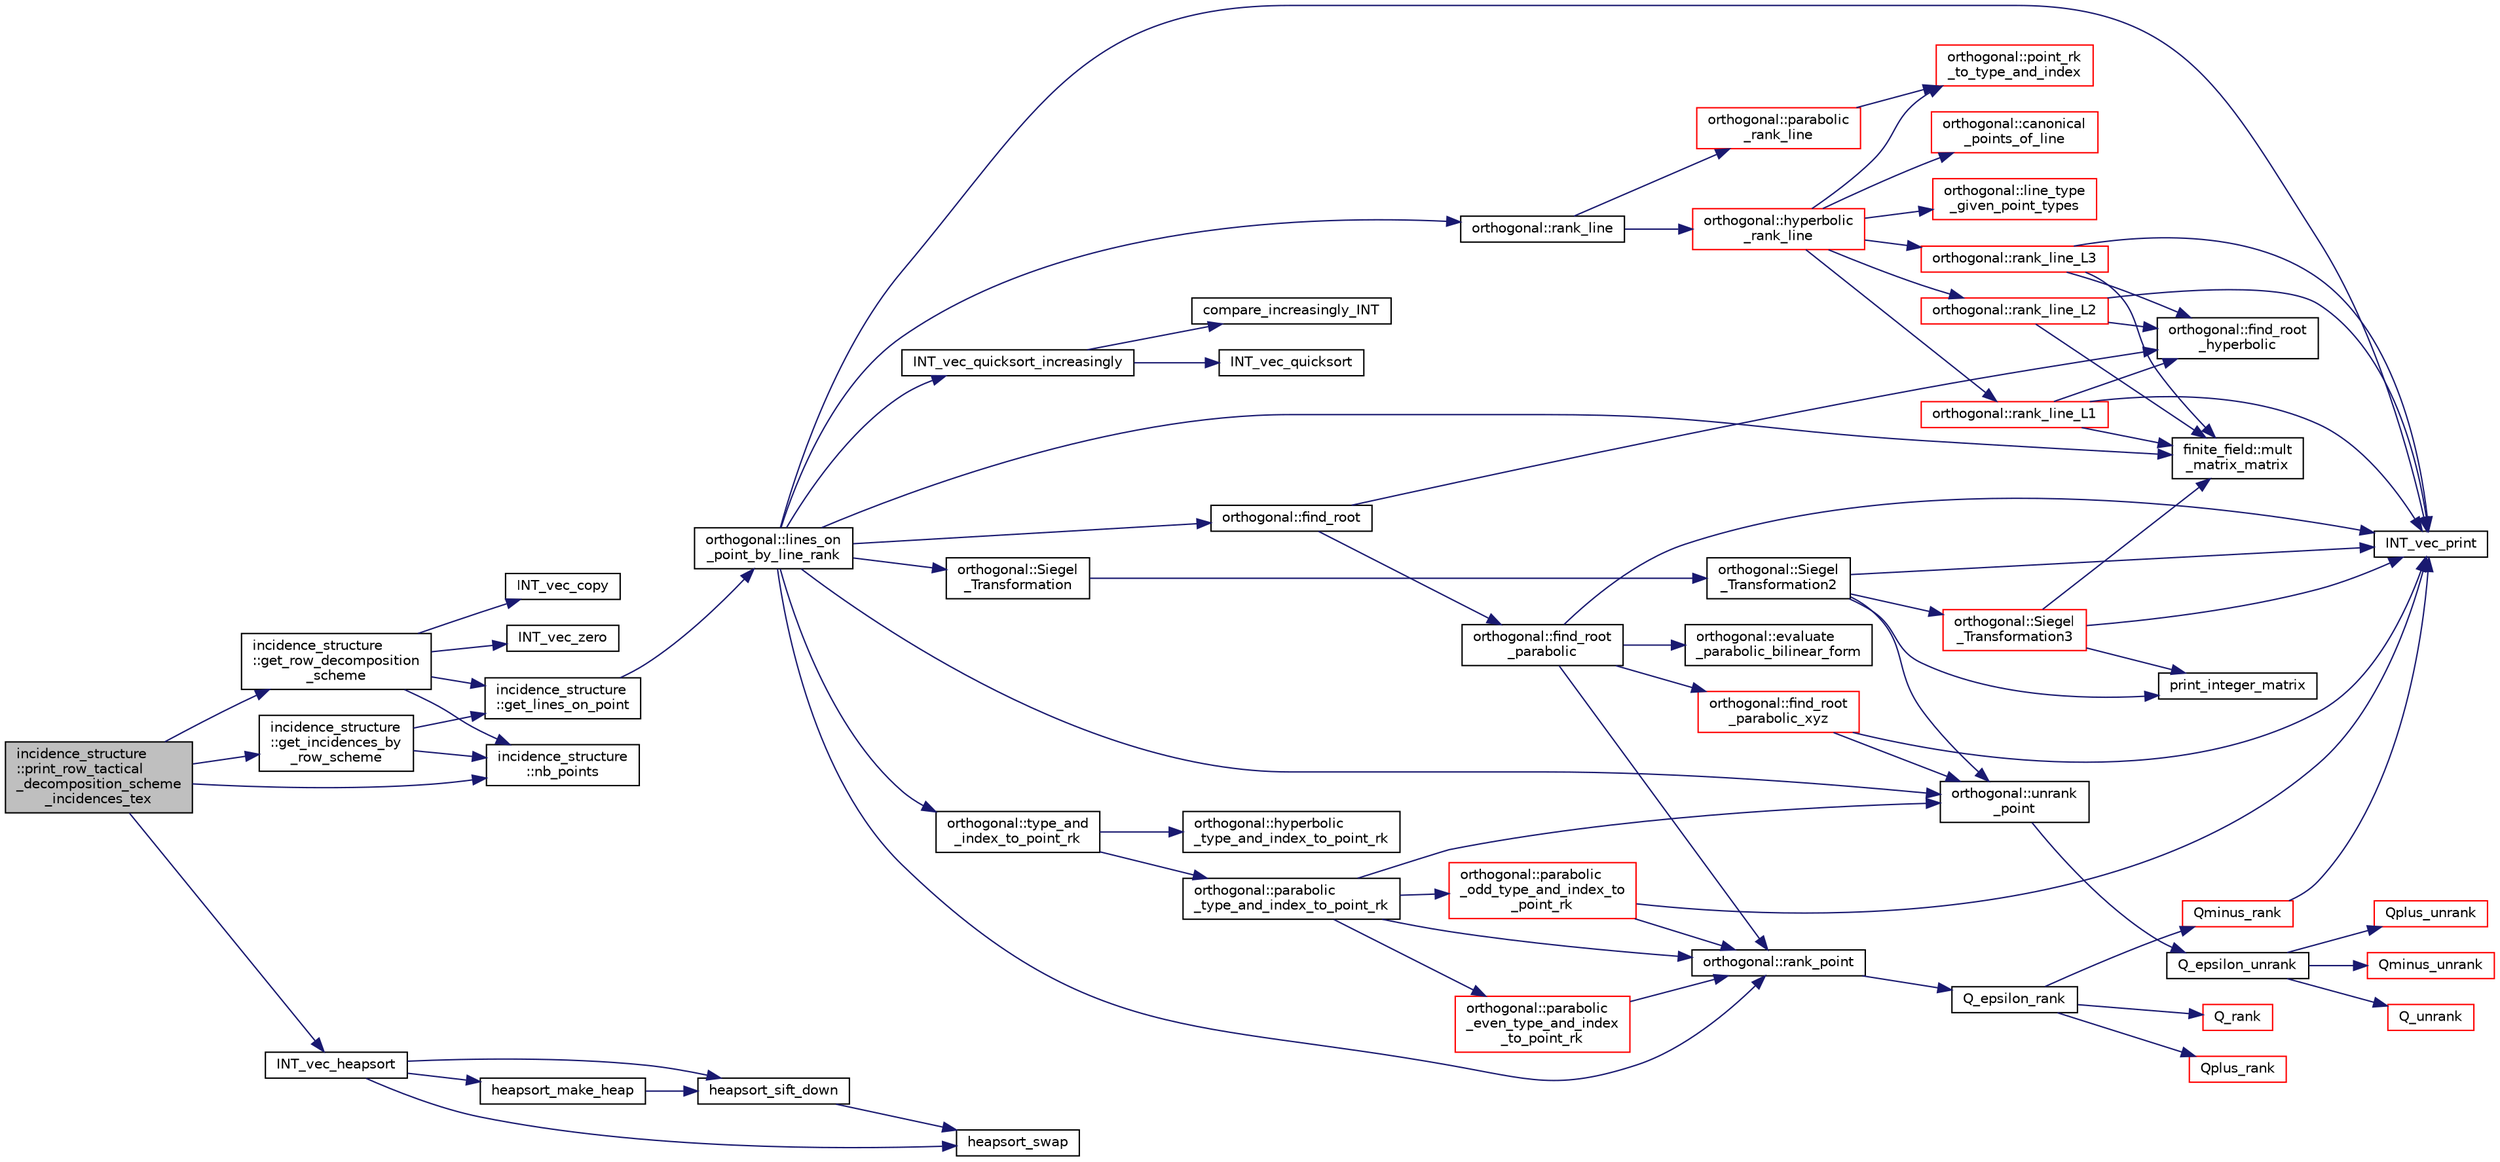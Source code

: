 digraph "incidence_structure::print_row_tactical_decomposition_scheme_incidences_tex"
{
  edge [fontname="Helvetica",fontsize="10",labelfontname="Helvetica",labelfontsize="10"];
  node [fontname="Helvetica",fontsize="10",shape=record];
  rankdir="LR";
  Node6152 [label="incidence_structure\l::print_row_tactical\l_decomposition_scheme\l_incidences_tex",height=0.2,width=0.4,color="black", fillcolor="grey75", style="filled", fontcolor="black"];
  Node6152 -> Node6153 [color="midnightblue",fontsize="10",style="solid",fontname="Helvetica"];
  Node6153 [label="incidence_structure\l::get_row_decomposition\l_scheme",height=0.2,width=0.4,color="black", fillcolor="white", style="filled",URL="$da/d8a/classincidence__structure.html#aa0ad04253ba8e75bb15900ee8b01c9aa"];
  Node6153 -> Node6154 [color="midnightblue",fontsize="10",style="solid",fontname="Helvetica"];
  Node6154 [label="INT_vec_zero",height=0.2,width=0.4,color="black", fillcolor="white", style="filled",URL="$df/dbf/sajeeb_8_c.html#aa8c9c7977203577026080f546fe4980f"];
  Node6153 -> Node6155 [color="midnightblue",fontsize="10",style="solid",fontname="Helvetica"];
  Node6155 [label="incidence_structure\l::get_lines_on_point",height=0.2,width=0.4,color="black", fillcolor="white", style="filled",URL="$da/d8a/classincidence__structure.html#a09148fd9478525b4a65c8e44833d1861"];
  Node6155 -> Node6156 [color="midnightblue",fontsize="10",style="solid",fontname="Helvetica"];
  Node6156 [label="orthogonal::lines_on\l_point_by_line_rank",height=0.2,width=0.4,color="black", fillcolor="white", style="filled",URL="$d7/daa/classorthogonal.html#adc21874b6da3cd3585c704994fb538aa"];
  Node6156 -> Node6157 [color="midnightblue",fontsize="10",style="solid",fontname="Helvetica"];
  Node6157 [label="orthogonal::type_and\l_index_to_point_rk",height=0.2,width=0.4,color="black", fillcolor="white", style="filled",URL="$d7/daa/classorthogonal.html#a319ef460cdfe3247d336c3fb482901eb"];
  Node6157 -> Node6158 [color="midnightblue",fontsize="10",style="solid",fontname="Helvetica"];
  Node6158 [label="orthogonal::hyperbolic\l_type_and_index_to_point_rk",height=0.2,width=0.4,color="black", fillcolor="white", style="filled",URL="$d7/daa/classorthogonal.html#af31cd843ff2e6eb4fe1ba9c49e62d1b8"];
  Node6157 -> Node6159 [color="midnightblue",fontsize="10",style="solid",fontname="Helvetica"];
  Node6159 [label="orthogonal::parabolic\l_type_and_index_to_point_rk",height=0.2,width=0.4,color="black", fillcolor="white", style="filled",URL="$d7/daa/classorthogonal.html#a67c316cf01b382762e6ac372f522d106"];
  Node6159 -> Node6160 [color="midnightblue",fontsize="10",style="solid",fontname="Helvetica"];
  Node6160 [label="orthogonal::unrank\l_point",height=0.2,width=0.4,color="black", fillcolor="white", style="filled",URL="$d7/daa/classorthogonal.html#ab655117100f7c66c19817b84ac5ac0a0"];
  Node6160 -> Node6161 [color="midnightblue",fontsize="10",style="solid",fontname="Helvetica"];
  Node6161 [label="Q_epsilon_unrank",height=0.2,width=0.4,color="black", fillcolor="white", style="filled",URL="$d4/d67/geometry_8h.html#af162c4d30d4a6528299e37551c353e7b"];
  Node6161 -> Node6162 [color="midnightblue",fontsize="10",style="solid",fontname="Helvetica"];
  Node6162 [label="Q_unrank",height=0.2,width=0.4,color="red", fillcolor="white", style="filled",URL="$db/da0/lib_2foundations_2geometry_2orthogonal__points_8_c.html#a6d02923d5b54ef796934e753e6f5b65b"];
  Node6161 -> Node6180 [color="midnightblue",fontsize="10",style="solid",fontname="Helvetica"];
  Node6180 [label="Qplus_unrank",height=0.2,width=0.4,color="red", fillcolor="white", style="filled",URL="$db/da0/lib_2foundations_2geometry_2orthogonal__points_8_c.html#ad50512edd586919700e033744b4a03c8"];
  Node6161 -> Node6181 [color="midnightblue",fontsize="10",style="solid",fontname="Helvetica"];
  Node6181 [label="Qminus_unrank",height=0.2,width=0.4,color="red", fillcolor="white", style="filled",URL="$db/da0/lib_2foundations_2geometry_2orthogonal__points_8_c.html#ac2dd18f435ab479095b836a483c12c7d"];
  Node6159 -> Node6182 [color="midnightblue",fontsize="10",style="solid",fontname="Helvetica"];
  Node6182 [label="orthogonal::rank_point",height=0.2,width=0.4,color="black", fillcolor="white", style="filled",URL="$d7/daa/classorthogonal.html#adb4f1528590a804b3c011a68c9ebf655"];
  Node6182 -> Node6183 [color="midnightblue",fontsize="10",style="solid",fontname="Helvetica"];
  Node6183 [label="Q_epsilon_rank",height=0.2,width=0.4,color="black", fillcolor="white", style="filled",URL="$d4/d67/geometry_8h.html#a0949e1151174e2988aa697cb31942e97"];
  Node6183 -> Node6184 [color="midnightblue",fontsize="10",style="solid",fontname="Helvetica"];
  Node6184 [label="Q_rank",height=0.2,width=0.4,color="red", fillcolor="white", style="filled",URL="$db/da0/lib_2foundations_2geometry_2orthogonal__points_8_c.html#ad2671f4db3224df1e22494b9d946375e"];
  Node6183 -> Node6200 [color="midnightblue",fontsize="10",style="solid",fontname="Helvetica"];
  Node6200 [label="Qplus_rank",height=0.2,width=0.4,color="red", fillcolor="white", style="filled",URL="$db/da0/lib_2foundations_2geometry_2orthogonal__points_8_c.html#aaa1be357d007a845ce2866169d63afb7"];
  Node6183 -> Node6201 [color="midnightblue",fontsize="10",style="solid",fontname="Helvetica"];
  Node6201 [label="Qminus_rank",height=0.2,width=0.4,color="red", fillcolor="white", style="filled",URL="$db/da0/lib_2foundations_2geometry_2orthogonal__points_8_c.html#aec3e3dad3c2c12fa081edab0af2cb91a"];
  Node6201 -> Node6190 [color="midnightblue",fontsize="10",style="solid",fontname="Helvetica"];
  Node6190 [label="INT_vec_print",height=0.2,width=0.4,color="black", fillcolor="white", style="filled",URL="$df/dbf/sajeeb_8_c.html#a79a5901af0b47dd0d694109543c027fe"];
  Node6159 -> Node6203 [color="midnightblue",fontsize="10",style="solid",fontname="Helvetica"];
  Node6203 [label="orthogonal::parabolic\l_even_type_and_index\l_to_point_rk",height=0.2,width=0.4,color="red", fillcolor="white", style="filled",URL="$d7/daa/classorthogonal.html#af43894039e8c5a8039f52b93dfa3ff77"];
  Node6203 -> Node6182 [color="midnightblue",fontsize="10",style="solid",fontname="Helvetica"];
  Node6159 -> Node6216 [color="midnightblue",fontsize="10",style="solid",fontname="Helvetica"];
  Node6216 [label="orthogonal::parabolic\l_odd_type_and_index_to\l_point_rk",height=0.2,width=0.4,color="red", fillcolor="white", style="filled",URL="$d7/daa/classorthogonal.html#aac70113614b52601e38b3ce8cbffbc9a"];
  Node6216 -> Node6190 [color="midnightblue",fontsize="10",style="solid",fontname="Helvetica"];
  Node6216 -> Node6182 [color="midnightblue",fontsize="10",style="solid",fontname="Helvetica"];
  Node6156 -> Node6160 [color="midnightblue",fontsize="10",style="solid",fontname="Helvetica"];
  Node6156 -> Node6220 [color="midnightblue",fontsize="10",style="solid",fontname="Helvetica"];
  Node6220 [label="orthogonal::find_root",height=0.2,width=0.4,color="black", fillcolor="white", style="filled",URL="$d7/daa/classorthogonal.html#a7cad6e763a1f49ab5e372a26f5cdf247"];
  Node6220 -> Node6221 [color="midnightblue",fontsize="10",style="solid",fontname="Helvetica"];
  Node6221 [label="orthogonal::find_root\l_hyperbolic",height=0.2,width=0.4,color="black", fillcolor="white", style="filled",URL="$d7/daa/classorthogonal.html#a4cb66d7aec283cd032a99cb9b2b9992d"];
  Node6220 -> Node6222 [color="midnightblue",fontsize="10",style="solid",fontname="Helvetica"];
  Node6222 [label="orthogonal::find_root\l_parabolic",height=0.2,width=0.4,color="black", fillcolor="white", style="filled",URL="$d7/daa/classorthogonal.html#a2e4453bb31692707f8a9e8b660b2e136"];
  Node6222 -> Node6223 [color="midnightblue",fontsize="10",style="solid",fontname="Helvetica"];
  Node6223 [label="orthogonal::find_root\l_parabolic_xyz",height=0.2,width=0.4,color="red", fillcolor="white", style="filled",URL="$d7/daa/classorthogonal.html#a17dba83065c664a7d174c4693e87493b"];
  Node6223 -> Node6160 [color="midnightblue",fontsize="10",style="solid",fontname="Helvetica"];
  Node6223 -> Node6190 [color="midnightblue",fontsize="10",style="solid",fontname="Helvetica"];
  Node6222 -> Node6190 [color="midnightblue",fontsize="10",style="solid",fontname="Helvetica"];
  Node6222 -> Node6224 [color="midnightblue",fontsize="10",style="solid",fontname="Helvetica"];
  Node6224 [label="orthogonal::evaluate\l_parabolic_bilinear_form",height=0.2,width=0.4,color="black", fillcolor="white", style="filled",URL="$d7/daa/classorthogonal.html#a8ee79da4c853cd384a0028cbebbbe0ee"];
  Node6222 -> Node6182 [color="midnightblue",fontsize="10",style="solid",fontname="Helvetica"];
  Node6156 -> Node6225 [color="midnightblue",fontsize="10",style="solid",fontname="Helvetica"];
  Node6225 [label="orthogonal::Siegel\l_Transformation",height=0.2,width=0.4,color="black", fillcolor="white", style="filled",URL="$d7/daa/classorthogonal.html#a27258e68c99323ac8de66fedbe565a3d"];
  Node6225 -> Node6226 [color="midnightblue",fontsize="10",style="solid",fontname="Helvetica"];
  Node6226 [label="orthogonal::Siegel\l_Transformation2",height=0.2,width=0.4,color="black", fillcolor="white", style="filled",URL="$d7/daa/classorthogonal.html#aaf1945ebd71495f1b362e5091d4b30ec"];
  Node6226 -> Node6160 [color="midnightblue",fontsize="10",style="solid",fontname="Helvetica"];
  Node6226 -> Node6190 [color="midnightblue",fontsize="10",style="solid",fontname="Helvetica"];
  Node6226 -> Node6227 [color="midnightblue",fontsize="10",style="solid",fontname="Helvetica"];
  Node6227 [label="orthogonal::Siegel\l_Transformation3",height=0.2,width=0.4,color="red", fillcolor="white", style="filled",URL="$d7/daa/classorthogonal.html#ac9129abf3f825e8c7d5591d1ba116ac7"];
  Node6227 -> Node6190 [color="midnightblue",fontsize="10",style="solid",fontname="Helvetica"];
  Node6227 -> Node6232 [color="midnightblue",fontsize="10",style="solid",fontname="Helvetica"];
  Node6232 [label="print_integer_matrix",height=0.2,width=0.4,color="black", fillcolor="white", style="filled",URL="$d5/db4/io__and__os_8h.html#ab4d187a9b89a64102b971201b789b653"];
  Node6227 -> Node6234 [color="midnightblue",fontsize="10",style="solid",fontname="Helvetica"];
  Node6234 [label="finite_field::mult\l_matrix_matrix",height=0.2,width=0.4,color="black", fillcolor="white", style="filled",URL="$df/d5a/classfinite__field.html#a5e28706b815838d0ec34de1fa74bc3c4"];
  Node6226 -> Node6232 [color="midnightblue",fontsize="10",style="solid",fontname="Helvetica"];
  Node6156 -> Node6234 [color="midnightblue",fontsize="10",style="solid",fontname="Helvetica"];
  Node6156 -> Node6182 [color="midnightblue",fontsize="10",style="solid",fontname="Helvetica"];
  Node6156 -> Node6248 [color="midnightblue",fontsize="10",style="solid",fontname="Helvetica"];
  Node6248 [label="orthogonal::rank_line",height=0.2,width=0.4,color="black", fillcolor="white", style="filled",URL="$d7/daa/classorthogonal.html#a5e1b5a3eb76840f425e71f25dabcd470"];
  Node6248 -> Node6249 [color="midnightblue",fontsize="10",style="solid",fontname="Helvetica"];
  Node6249 [label="orthogonal::hyperbolic\l_rank_line",height=0.2,width=0.4,color="red", fillcolor="white", style="filled",URL="$d7/daa/classorthogonal.html#a2810f9a6851f445b03fdbfe2a888e9f5"];
  Node6249 -> Node6250 [color="midnightblue",fontsize="10",style="solid",fontname="Helvetica"];
  Node6250 [label="orthogonal::point_rk\l_to_type_and_index",height=0.2,width=0.4,color="red", fillcolor="white", style="filled",URL="$d7/daa/classorthogonal.html#a5419c9c6b60c81e6e66f3606e7ad1815"];
  Node6249 -> Node6263 [color="midnightblue",fontsize="10",style="solid",fontname="Helvetica"];
  Node6263 [label="orthogonal::line_type\l_given_point_types",height=0.2,width=0.4,color="red", fillcolor="white", style="filled",URL="$d7/daa/classorthogonal.html#abffd6b3e0d545fbe7799a2e2c1038aba"];
  Node6249 -> Node6280 [color="midnightblue",fontsize="10",style="solid",fontname="Helvetica"];
  Node6280 [label="orthogonal::canonical\l_points_of_line",height=0.2,width=0.4,color="red", fillcolor="white", style="filled",URL="$d7/daa/classorthogonal.html#a561d7c5426dcdb221a961ab2f0d89ae4"];
  Node6249 -> Node6295 [color="midnightblue",fontsize="10",style="solid",fontname="Helvetica"];
  Node6295 [label="orthogonal::rank_line_L1",height=0.2,width=0.4,color="red", fillcolor="white", style="filled",URL="$d7/daa/classorthogonal.html#a2d89d504dee5256f035591c1cb64e129"];
  Node6295 -> Node6190 [color="midnightblue",fontsize="10",style="solid",fontname="Helvetica"];
  Node6295 -> Node6221 [color="midnightblue",fontsize="10",style="solid",fontname="Helvetica"];
  Node6295 -> Node6234 [color="midnightblue",fontsize="10",style="solid",fontname="Helvetica"];
  Node6249 -> Node6297 [color="midnightblue",fontsize="10",style="solid",fontname="Helvetica"];
  Node6297 [label="orthogonal::rank_line_L2",height=0.2,width=0.4,color="red", fillcolor="white", style="filled",URL="$d7/daa/classorthogonal.html#abd9adb280933c973c9288e2764f72256"];
  Node6297 -> Node6190 [color="midnightblue",fontsize="10",style="solid",fontname="Helvetica"];
  Node6297 -> Node6221 [color="midnightblue",fontsize="10",style="solid",fontname="Helvetica"];
  Node6297 -> Node6234 [color="midnightblue",fontsize="10",style="solid",fontname="Helvetica"];
  Node6249 -> Node6298 [color="midnightblue",fontsize="10",style="solid",fontname="Helvetica"];
  Node6298 [label="orthogonal::rank_line_L3",height=0.2,width=0.4,color="red", fillcolor="white", style="filled",URL="$d7/daa/classorthogonal.html#a45ebd133d98a13f8c10e1ff0310874a9"];
  Node6298 -> Node6190 [color="midnightblue",fontsize="10",style="solid",fontname="Helvetica"];
  Node6298 -> Node6221 [color="midnightblue",fontsize="10",style="solid",fontname="Helvetica"];
  Node6298 -> Node6234 [color="midnightblue",fontsize="10",style="solid",fontname="Helvetica"];
  Node6248 -> Node6303 [color="midnightblue",fontsize="10",style="solid",fontname="Helvetica"];
  Node6303 [label="orthogonal::parabolic\l_rank_line",height=0.2,width=0.4,color="red", fillcolor="white", style="filled",URL="$d7/daa/classorthogonal.html#a7df334ceca90bc5b90c56354dbaf45c9"];
  Node6303 -> Node6250 [color="midnightblue",fontsize="10",style="solid",fontname="Helvetica"];
  Node6156 -> Node6325 [color="midnightblue",fontsize="10",style="solid",fontname="Helvetica"];
  Node6325 [label="INT_vec_quicksort_increasingly",height=0.2,width=0.4,color="black", fillcolor="white", style="filled",URL="$d5/de2/foundations_2data__structures_2data__structures_8h.html#a31ccee746bc644f58816c67bc3a0e237"];
  Node6325 -> Node6326 [color="midnightblue",fontsize="10",style="solid",fontname="Helvetica"];
  Node6326 [label="INT_vec_quicksort",height=0.2,width=0.4,color="black", fillcolor="white", style="filled",URL="$d4/dd7/sorting_8_c.html#a06b413b423531ad098e9536031cc91ef"];
  Node6325 -> Node6327 [color="midnightblue",fontsize="10",style="solid",fontname="Helvetica"];
  Node6327 [label="compare_increasingly_INT",height=0.2,width=0.4,color="black", fillcolor="white", style="filled",URL="$d4/dd7/sorting_8_c.html#aa182150f114c64f81fcefcbc6d292790"];
  Node6156 -> Node6190 [color="midnightblue",fontsize="10",style="solid",fontname="Helvetica"];
  Node6153 -> Node6328 [color="midnightblue",fontsize="10",style="solid",fontname="Helvetica"];
  Node6328 [label="incidence_structure\l::nb_points",height=0.2,width=0.4,color="black", fillcolor="white", style="filled",URL="$da/d8a/classincidence__structure.html#aff5f6bfdc7470e73082ee6faacf0af64"];
  Node6153 -> Node6238 [color="midnightblue",fontsize="10",style="solid",fontname="Helvetica"];
  Node6238 [label="INT_vec_copy",height=0.2,width=0.4,color="black", fillcolor="white", style="filled",URL="$df/dbf/sajeeb_8_c.html#ac2d875e27e009af6ec04d17254d11075"];
  Node6152 -> Node6329 [color="midnightblue",fontsize="10",style="solid",fontname="Helvetica"];
  Node6329 [label="incidence_structure\l::get_incidences_by\l_row_scheme",height=0.2,width=0.4,color="black", fillcolor="white", style="filled",URL="$da/d8a/classincidence__structure.html#addab249e03244133841bd793389c792c"];
  Node6329 -> Node6155 [color="midnightblue",fontsize="10",style="solid",fontname="Helvetica"];
  Node6329 -> Node6328 [color="midnightblue",fontsize="10",style="solid",fontname="Helvetica"];
  Node6152 -> Node6328 [color="midnightblue",fontsize="10",style="solid",fontname="Helvetica"];
  Node6152 -> Node6330 [color="midnightblue",fontsize="10",style="solid",fontname="Helvetica"];
  Node6330 [label="INT_vec_heapsort",height=0.2,width=0.4,color="black", fillcolor="white", style="filled",URL="$d5/de2/foundations_2data__structures_2data__structures_8h.html#a3590ad9987f801fbfc94634300182f39"];
  Node6330 -> Node6331 [color="midnightblue",fontsize="10",style="solid",fontname="Helvetica"];
  Node6331 [label="heapsort_make_heap",height=0.2,width=0.4,color="black", fillcolor="white", style="filled",URL="$d4/dd7/sorting_8_c.html#a42f24453d7d77eeb1338ebd1a13cfdbb"];
  Node6331 -> Node6332 [color="midnightblue",fontsize="10",style="solid",fontname="Helvetica"];
  Node6332 [label="heapsort_sift_down",height=0.2,width=0.4,color="black", fillcolor="white", style="filled",URL="$d4/dd7/sorting_8_c.html#a65cbb1a6a3f01f511673705437ddc18b"];
  Node6332 -> Node6333 [color="midnightblue",fontsize="10",style="solid",fontname="Helvetica"];
  Node6333 [label="heapsort_swap",height=0.2,width=0.4,color="black", fillcolor="white", style="filled",URL="$d4/dd7/sorting_8_c.html#a8f048362e6065297b19b6975bcbbfcc6"];
  Node6330 -> Node6333 [color="midnightblue",fontsize="10",style="solid",fontname="Helvetica"];
  Node6330 -> Node6332 [color="midnightblue",fontsize="10",style="solid",fontname="Helvetica"];
}
